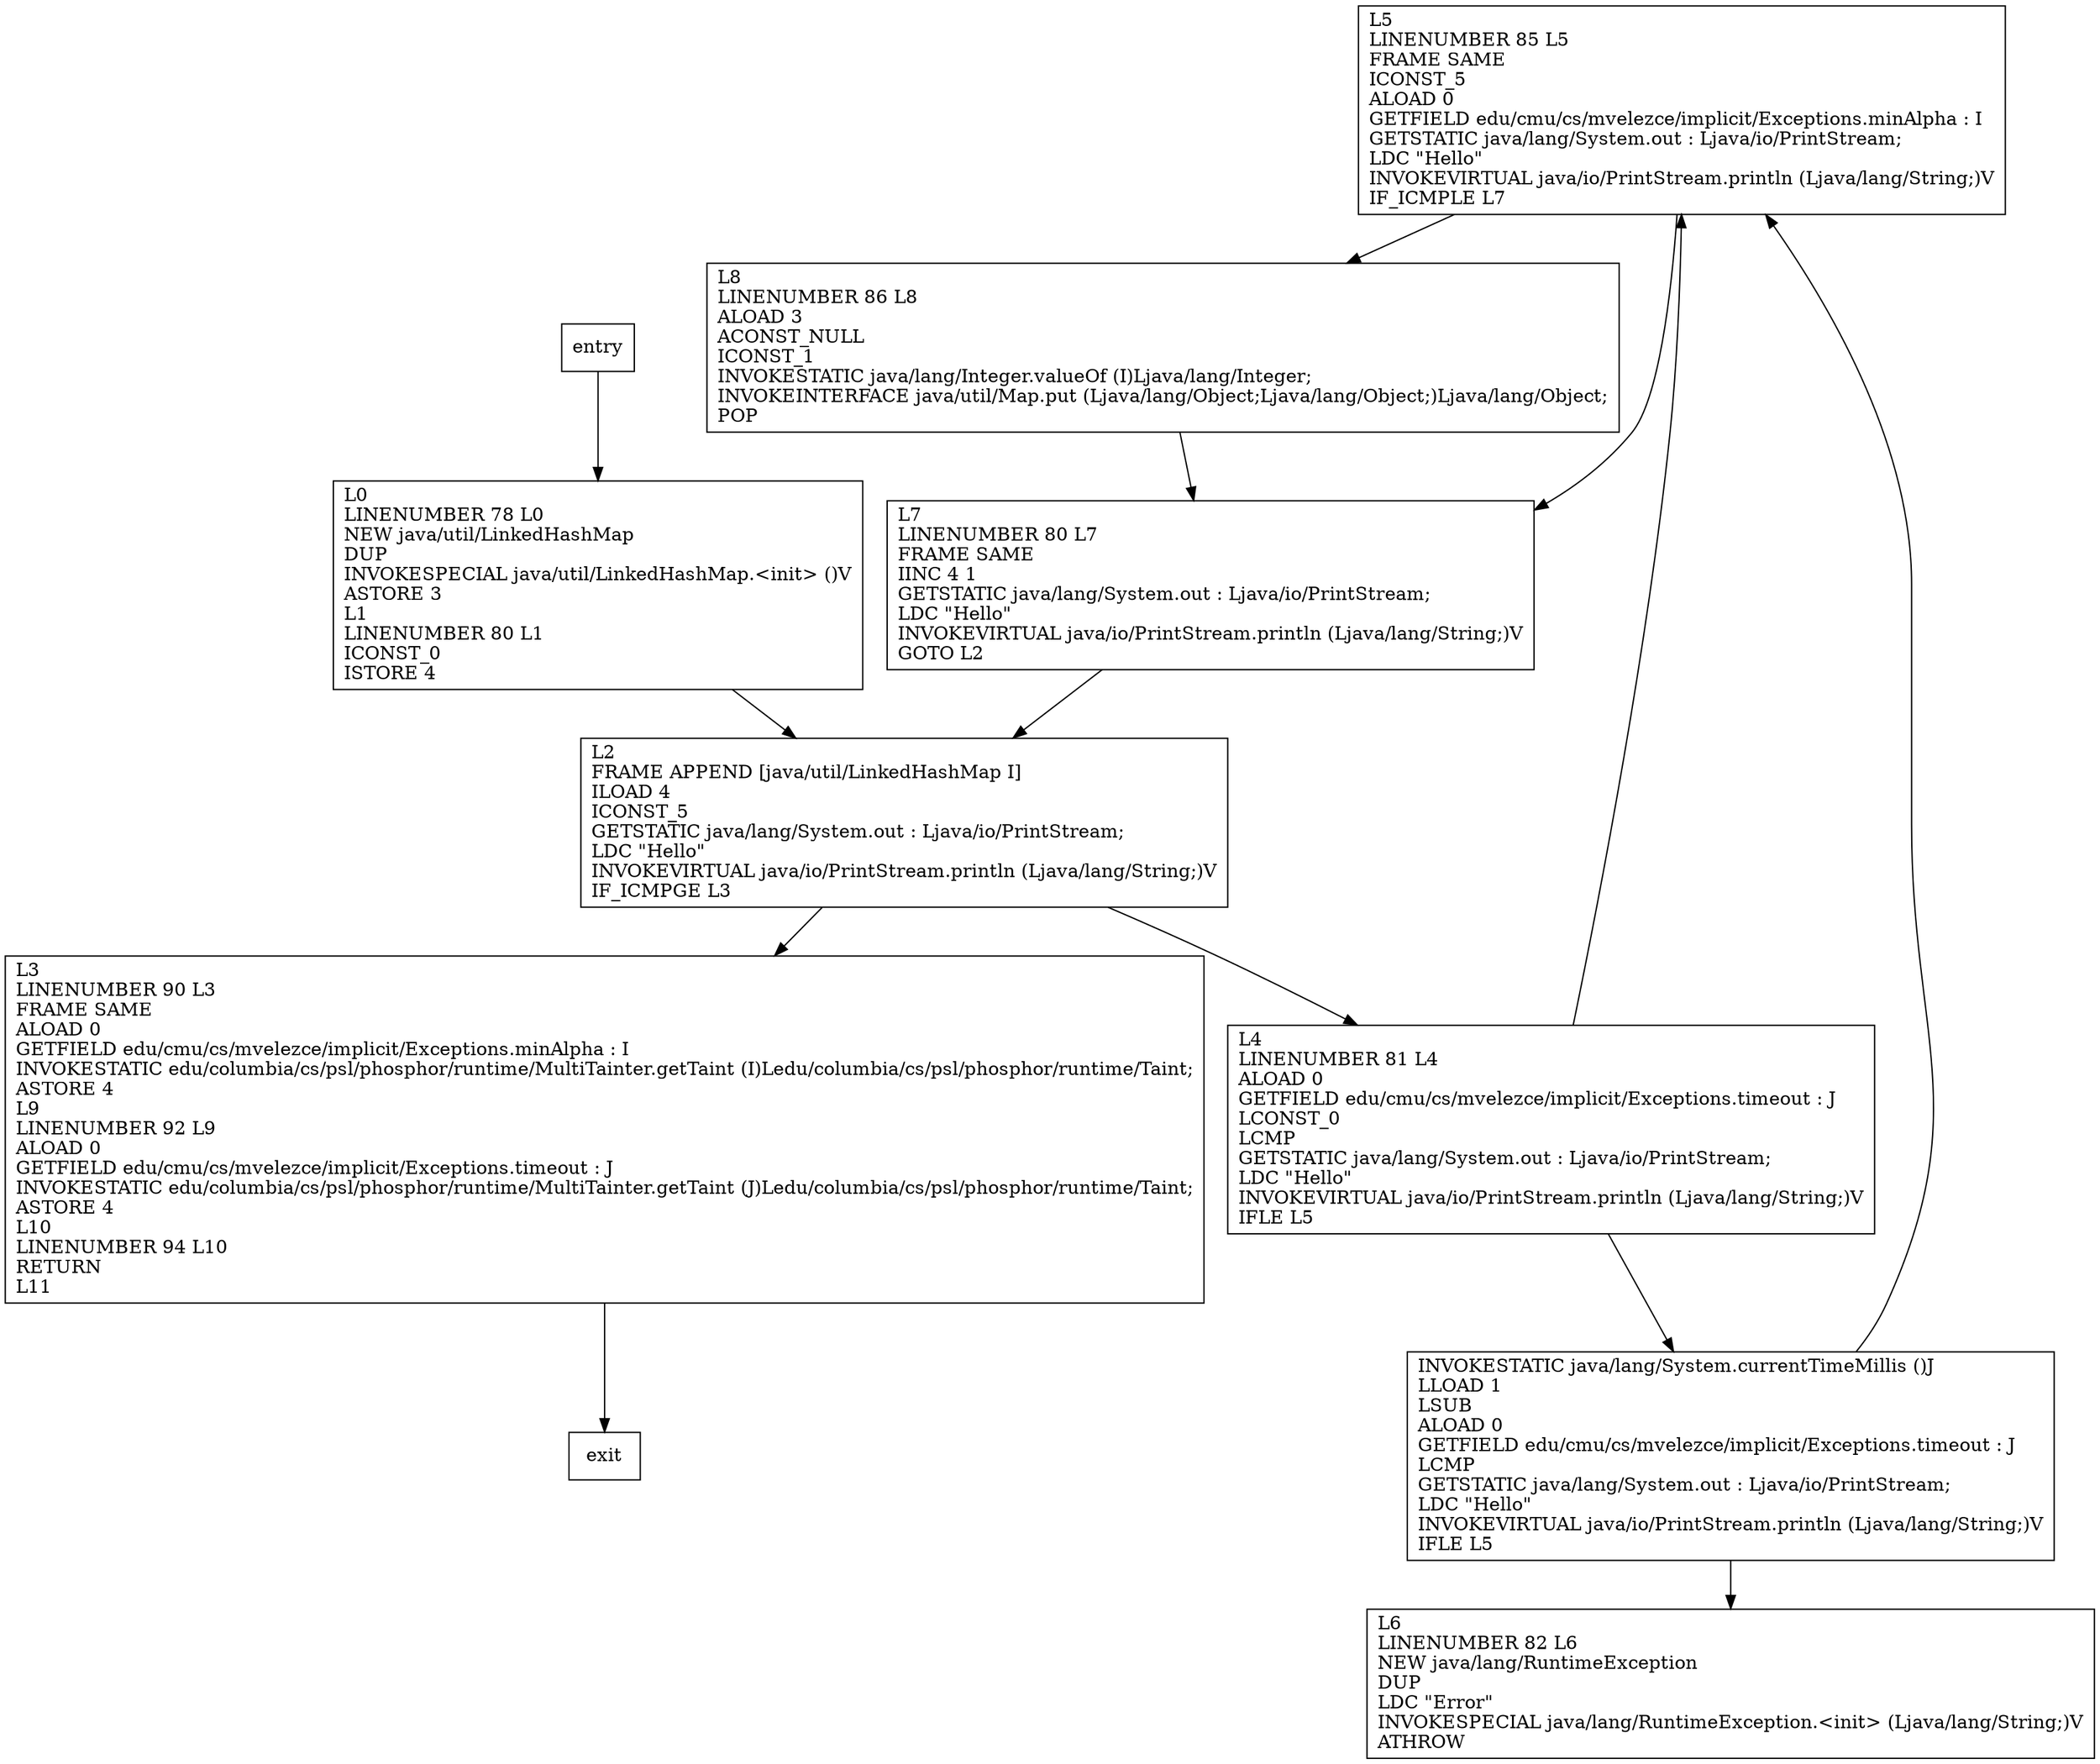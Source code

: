 digraph counter {
node [shape=record];
1145302895 [label="L5\lLINENUMBER 85 L5\lFRAME SAME\lICONST_5\lALOAD 0\lGETFIELD edu/cmu/cs/mvelezce/implicit/Exceptions.minAlpha : I\lGETSTATIC java/lang/System.out : Ljava/io/PrintStream;\lLDC \"Hello\"\lINVOKEVIRTUAL java/io/PrintStream.println (Ljava/lang/String;)V\lIF_ICMPLE L7\l"];
2118571592 [label="INVOKESTATIC java/lang/System.currentTimeMillis ()J\lLLOAD 1\lLSUB\lALOAD 0\lGETFIELD edu/cmu/cs/mvelezce/implicit/Exceptions.timeout : J\lLCMP\lGETSTATIC java/lang/System.out : Ljava/io/PrintStream;\lLDC \"Hello\"\lINVOKEVIRTUAL java/io/PrintStream.println (Ljava/lang/String;)V\lIFLE L5\l"];
1885927370 [label="L8\lLINENUMBER 86 L8\lALOAD 3\lACONST_NULL\lICONST_1\lINVOKESTATIC java/lang/Integer.valueOf (I)Ljava/lang/Integer;\lINVOKEINTERFACE java/util/Map.put (Ljava/lang/Object;Ljava/lang/Object;)Ljava/lang/Object;\lPOP\l"];
1317963297 [label="L2\lFRAME APPEND [java/util/LinkedHashMap I]\lILOAD 4\lICONST_5\lGETSTATIC java/lang/System.out : Ljava/io/PrintStream;\lLDC \"Hello\"\lINVOKEVIRTUAL java/io/PrintStream.println (Ljava/lang/String;)V\lIF_ICMPGE L3\l"];
722160979 [label="L7\lLINENUMBER 80 L7\lFRAME SAME\lIINC 4 1\lGETSTATIC java/lang/System.out : Ljava/io/PrintStream;\lLDC \"Hello\"\lINVOKEVIRTUAL java/io/PrintStream.println (Ljava/lang/String;)V\lGOTO L2\l"];
1366629983 [label="L6\lLINENUMBER 82 L6\lNEW java/lang/RuntimeException\lDUP\lLDC \"Error\"\lINVOKESPECIAL java/lang/RuntimeException.\<init\> (Ljava/lang/String;)V\lATHROW\l"];
1562595588 [label="L0\lLINENUMBER 78 L0\lNEW java/util/LinkedHashMap\lDUP\lINVOKESPECIAL java/util/LinkedHashMap.\<init\> ()V\lASTORE 3\lL1\lLINENUMBER 80 L1\lICONST_0\lISTORE 4\l"];
205810452 [label="L4\lLINENUMBER 81 L4\lALOAD 0\lGETFIELD edu/cmu/cs/mvelezce/implicit/Exceptions.timeout : J\lLCONST_0\lLCMP\lGETSTATIC java/lang/System.out : Ljava/io/PrintStream;\lLDC \"Hello\"\lINVOKEVIRTUAL java/io/PrintStream.println (Ljava/lang/String;)V\lIFLE L5\l"];
61814127 [label="L3\lLINENUMBER 90 L3\lFRAME SAME\lALOAD 0\lGETFIELD edu/cmu/cs/mvelezce/implicit/Exceptions.minAlpha : I\lINVOKESTATIC edu/columbia/cs/psl/phosphor/runtime/MultiTainter.getTaint (I)Ledu/columbia/cs/psl/phosphor/runtime/Taint;\lASTORE 4\lL9\lLINENUMBER 92 L9\lALOAD 0\lGETFIELD edu/cmu/cs/mvelezce/implicit/Exceptions.timeout : J\lINVOKESTATIC edu/columbia/cs/psl/phosphor/runtime/MultiTainter.getTaint (J)Ledu/columbia/cs/psl/phosphor/runtime/Taint;\lASTORE 4\lL10\lLINENUMBER 94 L10\lRETURN\lL11\l"];
entry;
exit;
entry -> 1562595588;
1145302895 -> 1885927370;
1145302895 -> 722160979;
2118571592 -> 1145302895;
2118571592 -> 1366629983;
1885927370 -> 722160979;
1317963297 -> 205810452;
1317963297 -> 61814127;
722160979 -> 1317963297;
1562595588 -> 1317963297;
205810452 -> 1145302895;
205810452 -> 2118571592;
61814127 -> exit;
}
